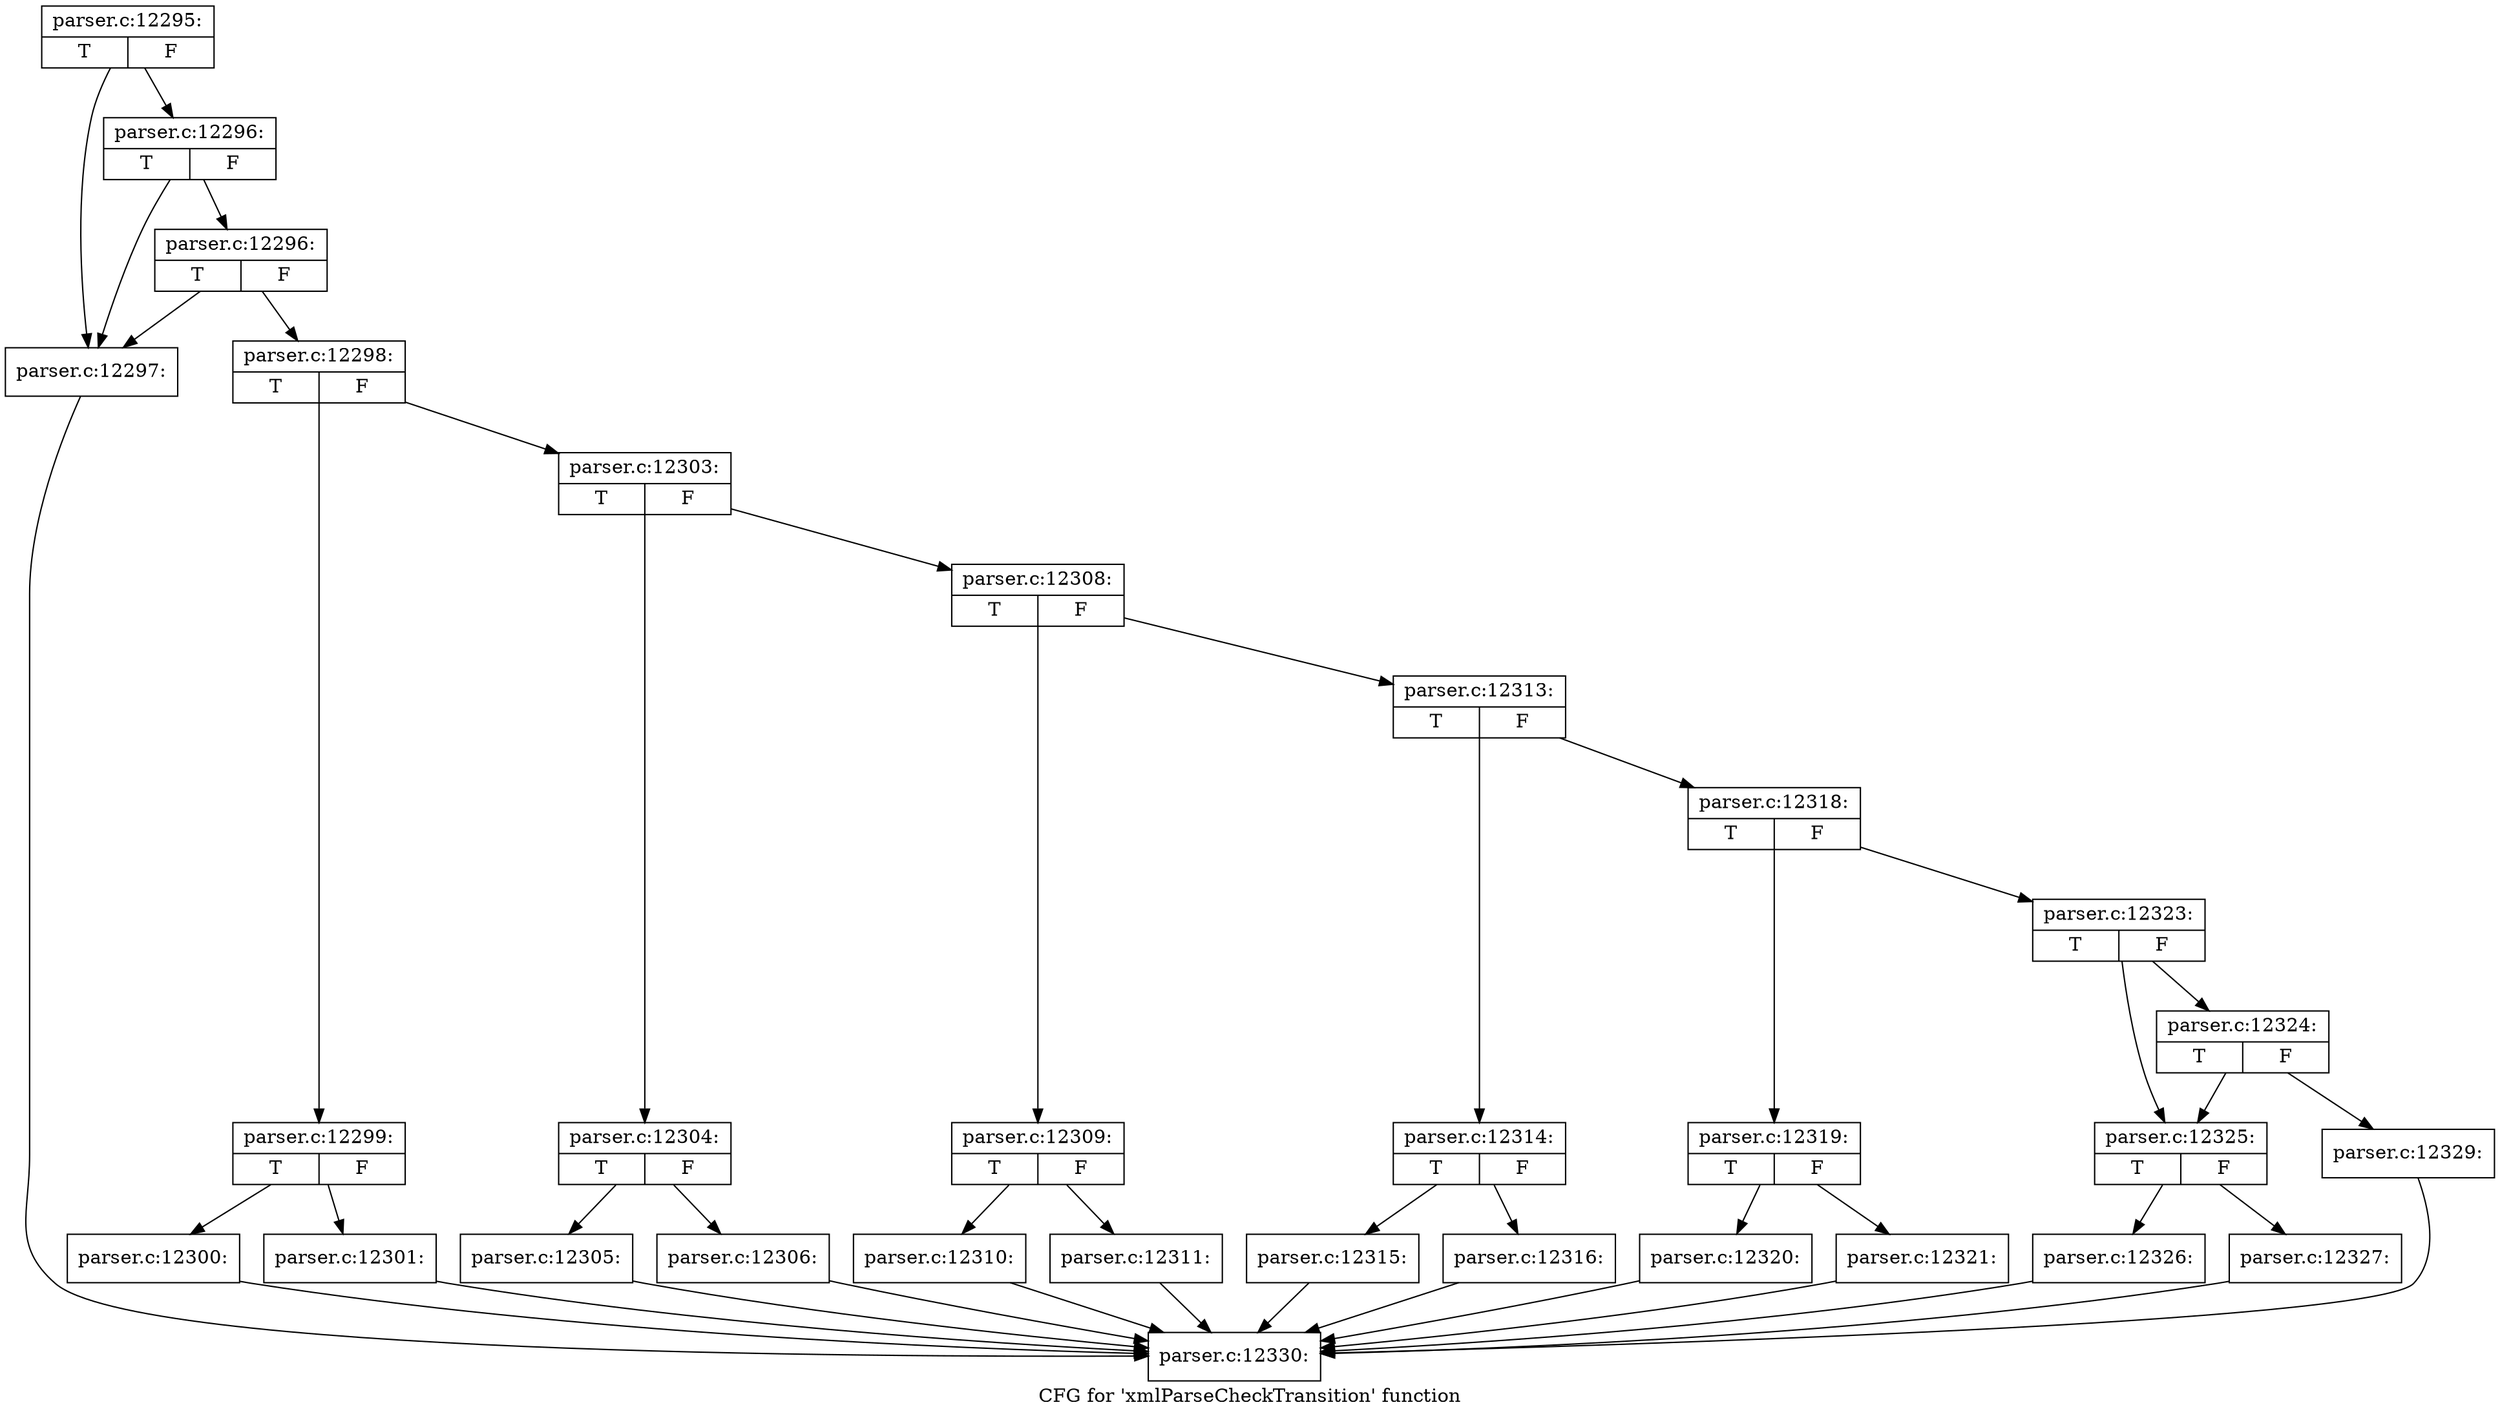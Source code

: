 digraph "CFG for 'xmlParseCheckTransition' function" {
	label="CFG for 'xmlParseCheckTransition' function";

	Node0x6385520 [shape=record,label="{parser.c:12295:|{<s0>T|<s1>F}}"];
	Node0x6385520 -> Node0x63861a0;
	Node0x6385520 -> Node0x63862c0;
	Node0x63862c0 [shape=record,label="{parser.c:12296:|{<s0>T|<s1>F}}"];
	Node0x63862c0 -> Node0x63861a0;
	Node0x63862c0 -> Node0x6386240;
	Node0x6386240 [shape=record,label="{parser.c:12296:|{<s0>T|<s1>F}}"];
	Node0x6386240 -> Node0x63861a0;
	Node0x6386240 -> Node0x63861f0;
	Node0x63861a0 [shape=record,label="{parser.c:12297:}"];
	Node0x63861a0 -> Node0x6304b20;
	Node0x63861f0 [shape=record,label="{parser.c:12298:|{<s0>T|<s1>F}}"];
	Node0x63861f0 -> Node0x6386be0;
	Node0x63861f0 -> Node0x6386c30;
	Node0x6386be0 [shape=record,label="{parser.c:12299:|{<s0>T|<s1>F}}"];
	Node0x6386be0 -> Node0x6387120;
	Node0x6386be0 -> Node0x6387170;
	Node0x6387120 [shape=record,label="{parser.c:12300:}"];
	Node0x6387120 -> Node0x6304b20;
	Node0x6387170 [shape=record,label="{parser.c:12301:}"];
	Node0x6387170 -> Node0x6304b20;
	Node0x6386c30 [shape=record,label="{parser.c:12303:|{<s0>T|<s1>F}}"];
	Node0x6386c30 -> Node0x6387ab0;
	Node0x6386c30 -> Node0x6388120;
	Node0x6387ab0 [shape=record,label="{parser.c:12304:|{<s0>T|<s1>F}}"];
	Node0x6387ab0 -> Node0x6388500;
	Node0x6387ab0 -> Node0x6388550;
	Node0x6388500 [shape=record,label="{parser.c:12305:}"];
	Node0x6388500 -> Node0x6304b20;
	Node0x6388550 [shape=record,label="{parser.c:12306:}"];
	Node0x6388550 -> Node0x6304b20;
	Node0x6388120 [shape=record,label="{parser.c:12308:|{<s0>T|<s1>F}}"];
	Node0x6388120 -> Node0x6388d50;
	Node0x6388120 -> Node0x6388da0;
	Node0x6388d50 [shape=record,label="{parser.c:12309:|{<s0>T|<s1>F}}"];
	Node0x6388d50 -> Node0x6389210;
	Node0x6388d50 -> Node0x6389260;
	Node0x6389210 [shape=record,label="{parser.c:12310:}"];
	Node0x6389210 -> Node0x6304b20;
	Node0x6389260 [shape=record,label="{parser.c:12311:}"];
	Node0x6389260 -> Node0x6304b20;
	Node0x6388da0 [shape=record,label="{parser.c:12313:|{<s0>T|<s1>F}}"];
	Node0x6388da0 -> Node0x6389a60;
	Node0x6388da0 -> Node0x6389ab0;
	Node0x6389a60 [shape=record,label="{parser.c:12314:|{<s0>T|<s1>F}}"];
	Node0x6389a60 -> Node0x6389f20;
	Node0x6389a60 -> Node0x6389f70;
	Node0x6389f20 [shape=record,label="{parser.c:12315:}"];
	Node0x6389f20 -> Node0x6304b20;
	Node0x6389f70 [shape=record,label="{parser.c:12316:}"];
	Node0x6389f70 -> Node0x6304b20;
	Node0x6389ab0 [shape=record,label="{parser.c:12318:|{<s0>T|<s1>F}}"];
	Node0x6389ab0 -> Node0x638a770;
	Node0x6389ab0 -> Node0x638a7c0;
	Node0x638a770 [shape=record,label="{parser.c:12319:|{<s0>T|<s1>F}}"];
	Node0x638a770 -> Node0x638ac30;
	Node0x638a770 -> Node0x638ac80;
	Node0x638ac30 [shape=record,label="{parser.c:12320:}"];
	Node0x638ac30 -> Node0x6304b20;
	Node0x638ac80 [shape=record,label="{parser.c:12321:}"];
	Node0x638ac80 -> Node0x6304b20;
	Node0x638a7c0 [shape=record,label="{parser.c:12323:|{<s0>T|<s1>F}}"];
	Node0x638a7c0 -> Node0x638b480;
	Node0x638a7c0 -> Node0x638b520;
	Node0x638b520 [shape=record,label="{parser.c:12324:|{<s0>T|<s1>F}}"];
	Node0x638b520 -> Node0x638b480;
	Node0x638b520 -> Node0x638b4d0;
	Node0x638b480 [shape=record,label="{parser.c:12325:|{<s0>T|<s1>F}}"];
	Node0x638b480 -> Node0x638bcf0;
	Node0x638b480 -> Node0x638bd40;
	Node0x638bcf0 [shape=record,label="{parser.c:12326:}"];
	Node0x638bcf0 -> Node0x6304b20;
	Node0x638bd40 [shape=record,label="{parser.c:12327:}"];
	Node0x638bd40 -> Node0x6304b20;
	Node0x638b4d0 [shape=record,label="{parser.c:12329:}"];
	Node0x638b4d0 -> Node0x6304b20;
	Node0x6304b20 [shape=record,label="{parser.c:12330:}"];
}
